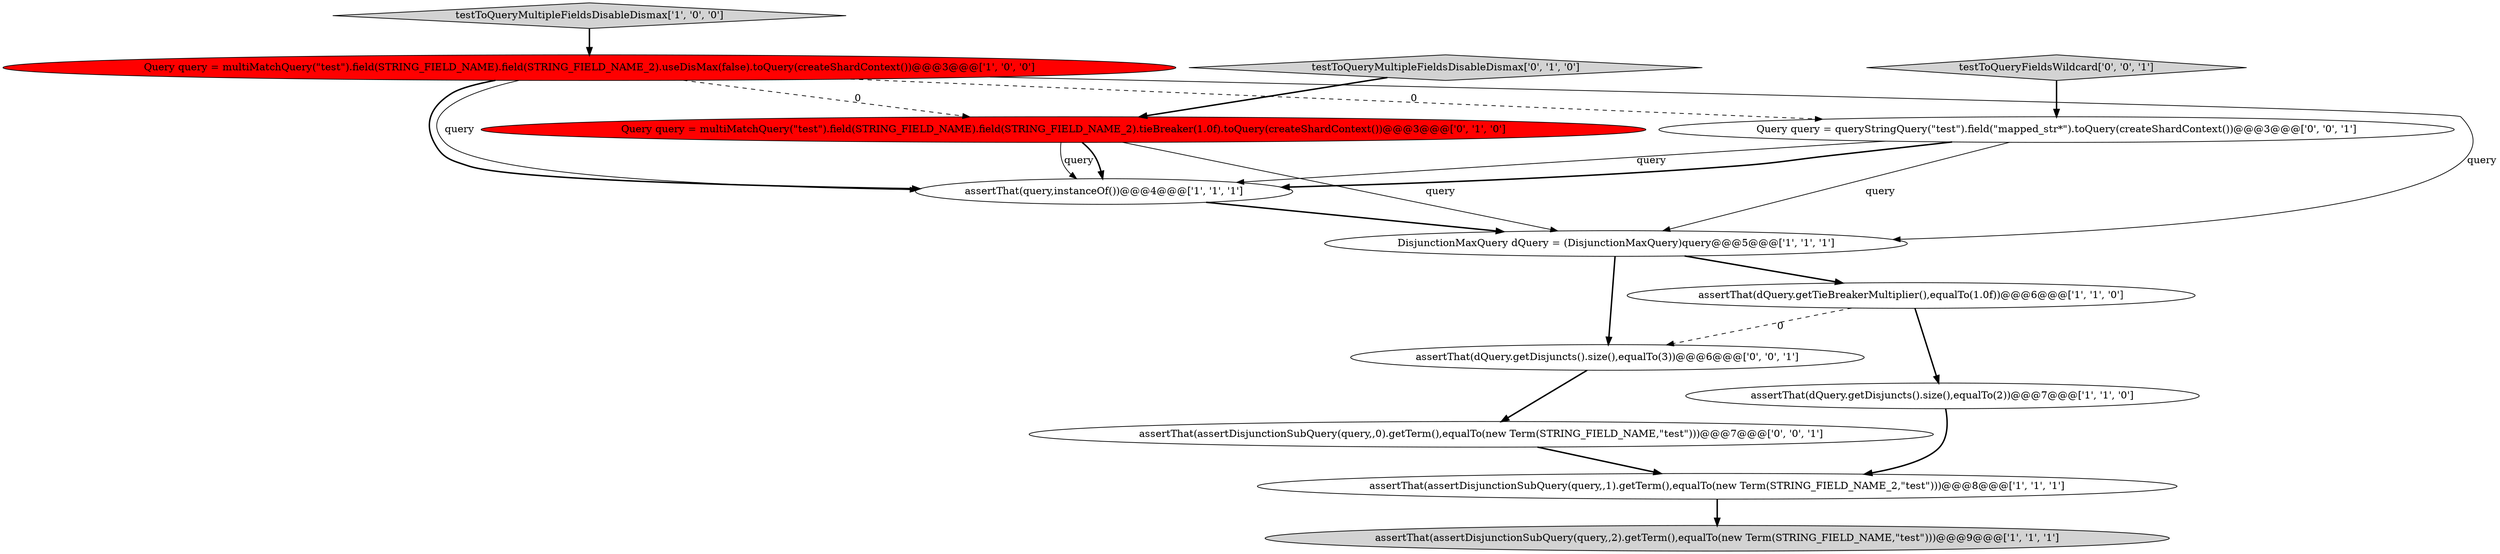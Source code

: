 digraph {
6 [style = filled, label = "DisjunctionMaxQuery dQuery = (DisjunctionMaxQuery)query@@@5@@@['1', '1', '1']", fillcolor = white, shape = ellipse image = "AAA0AAABBB1BBB"];
11 [style = filled, label = "assertThat(assertDisjunctionSubQuery(query,,0).getTerm(),equalTo(new Term(STRING_FIELD_NAME,\"test\")))@@@7@@@['0', '0', '1']", fillcolor = white, shape = ellipse image = "AAA0AAABBB3BBB"];
1 [style = filled, label = "assertThat(assertDisjunctionSubQuery(query,,1).getTerm(),equalTo(new Term(STRING_FIELD_NAME_2,\"test\")))@@@8@@@['1', '1', '1']", fillcolor = white, shape = ellipse image = "AAA0AAABBB1BBB"];
7 [style = filled, label = "assertThat(assertDisjunctionSubQuery(query,,2).getTerm(),equalTo(new Term(STRING_FIELD_NAME,\"test\")))@@@9@@@['1', '1', '1']", fillcolor = lightgray, shape = ellipse image = "AAA0AAABBB1BBB"];
5 [style = filled, label = "assertThat(query,instanceOf())@@@4@@@['1', '1', '1']", fillcolor = white, shape = ellipse image = "AAA0AAABBB1BBB"];
3 [style = filled, label = "testToQueryMultipleFieldsDisableDismax['1', '0', '0']", fillcolor = lightgray, shape = diamond image = "AAA0AAABBB1BBB"];
2 [style = filled, label = "assertThat(dQuery.getDisjuncts().size(),equalTo(2))@@@7@@@['1', '1', '0']", fillcolor = white, shape = ellipse image = "AAA0AAABBB1BBB"];
4 [style = filled, label = "Query query = multiMatchQuery(\"test\").field(STRING_FIELD_NAME).field(STRING_FIELD_NAME_2).useDisMax(false).toQuery(createShardContext())@@@3@@@['1', '0', '0']", fillcolor = red, shape = ellipse image = "AAA1AAABBB1BBB"];
8 [style = filled, label = "testToQueryMultipleFieldsDisableDismax['0', '1', '0']", fillcolor = lightgray, shape = diamond image = "AAA0AAABBB2BBB"];
10 [style = filled, label = "assertThat(dQuery.getDisjuncts().size(),equalTo(3))@@@6@@@['0', '0', '1']", fillcolor = white, shape = ellipse image = "AAA0AAABBB3BBB"];
12 [style = filled, label = "Query query = queryStringQuery(\"test\").field(\"mapped_str*\").toQuery(createShardContext())@@@3@@@['0', '0', '1']", fillcolor = white, shape = ellipse image = "AAA0AAABBB3BBB"];
13 [style = filled, label = "testToQueryFieldsWildcard['0', '0', '1']", fillcolor = lightgray, shape = diamond image = "AAA0AAABBB3BBB"];
0 [style = filled, label = "assertThat(dQuery.getTieBreakerMultiplier(),equalTo(1.0f))@@@6@@@['1', '1', '0']", fillcolor = white, shape = ellipse image = "AAA0AAABBB1BBB"];
9 [style = filled, label = "Query query = multiMatchQuery(\"test\").field(STRING_FIELD_NAME).field(STRING_FIELD_NAME_2).tieBreaker(1.0f).toQuery(createShardContext())@@@3@@@['0', '1', '0']", fillcolor = red, shape = ellipse image = "AAA1AAABBB2BBB"];
9->5 [style = solid, label="query"];
12->5 [style = bold, label=""];
11->1 [style = bold, label=""];
4->5 [style = solid, label="query"];
2->1 [style = bold, label=""];
9->6 [style = solid, label="query"];
0->2 [style = bold, label=""];
12->6 [style = solid, label="query"];
4->6 [style = solid, label="query"];
6->0 [style = bold, label=""];
1->7 [style = bold, label=""];
3->4 [style = bold, label=""];
0->10 [style = dashed, label="0"];
4->12 [style = dashed, label="0"];
12->5 [style = solid, label="query"];
4->9 [style = dashed, label="0"];
13->12 [style = bold, label=""];
5->6 [style = bold, label=""];
6->10 [style = bold, label=""];
8->9 [style = bold, label=""];
9->5 [style = bold, label=""];
4->5 [style = bold, label=""];
10->11 [style = bold, label=""];
}
